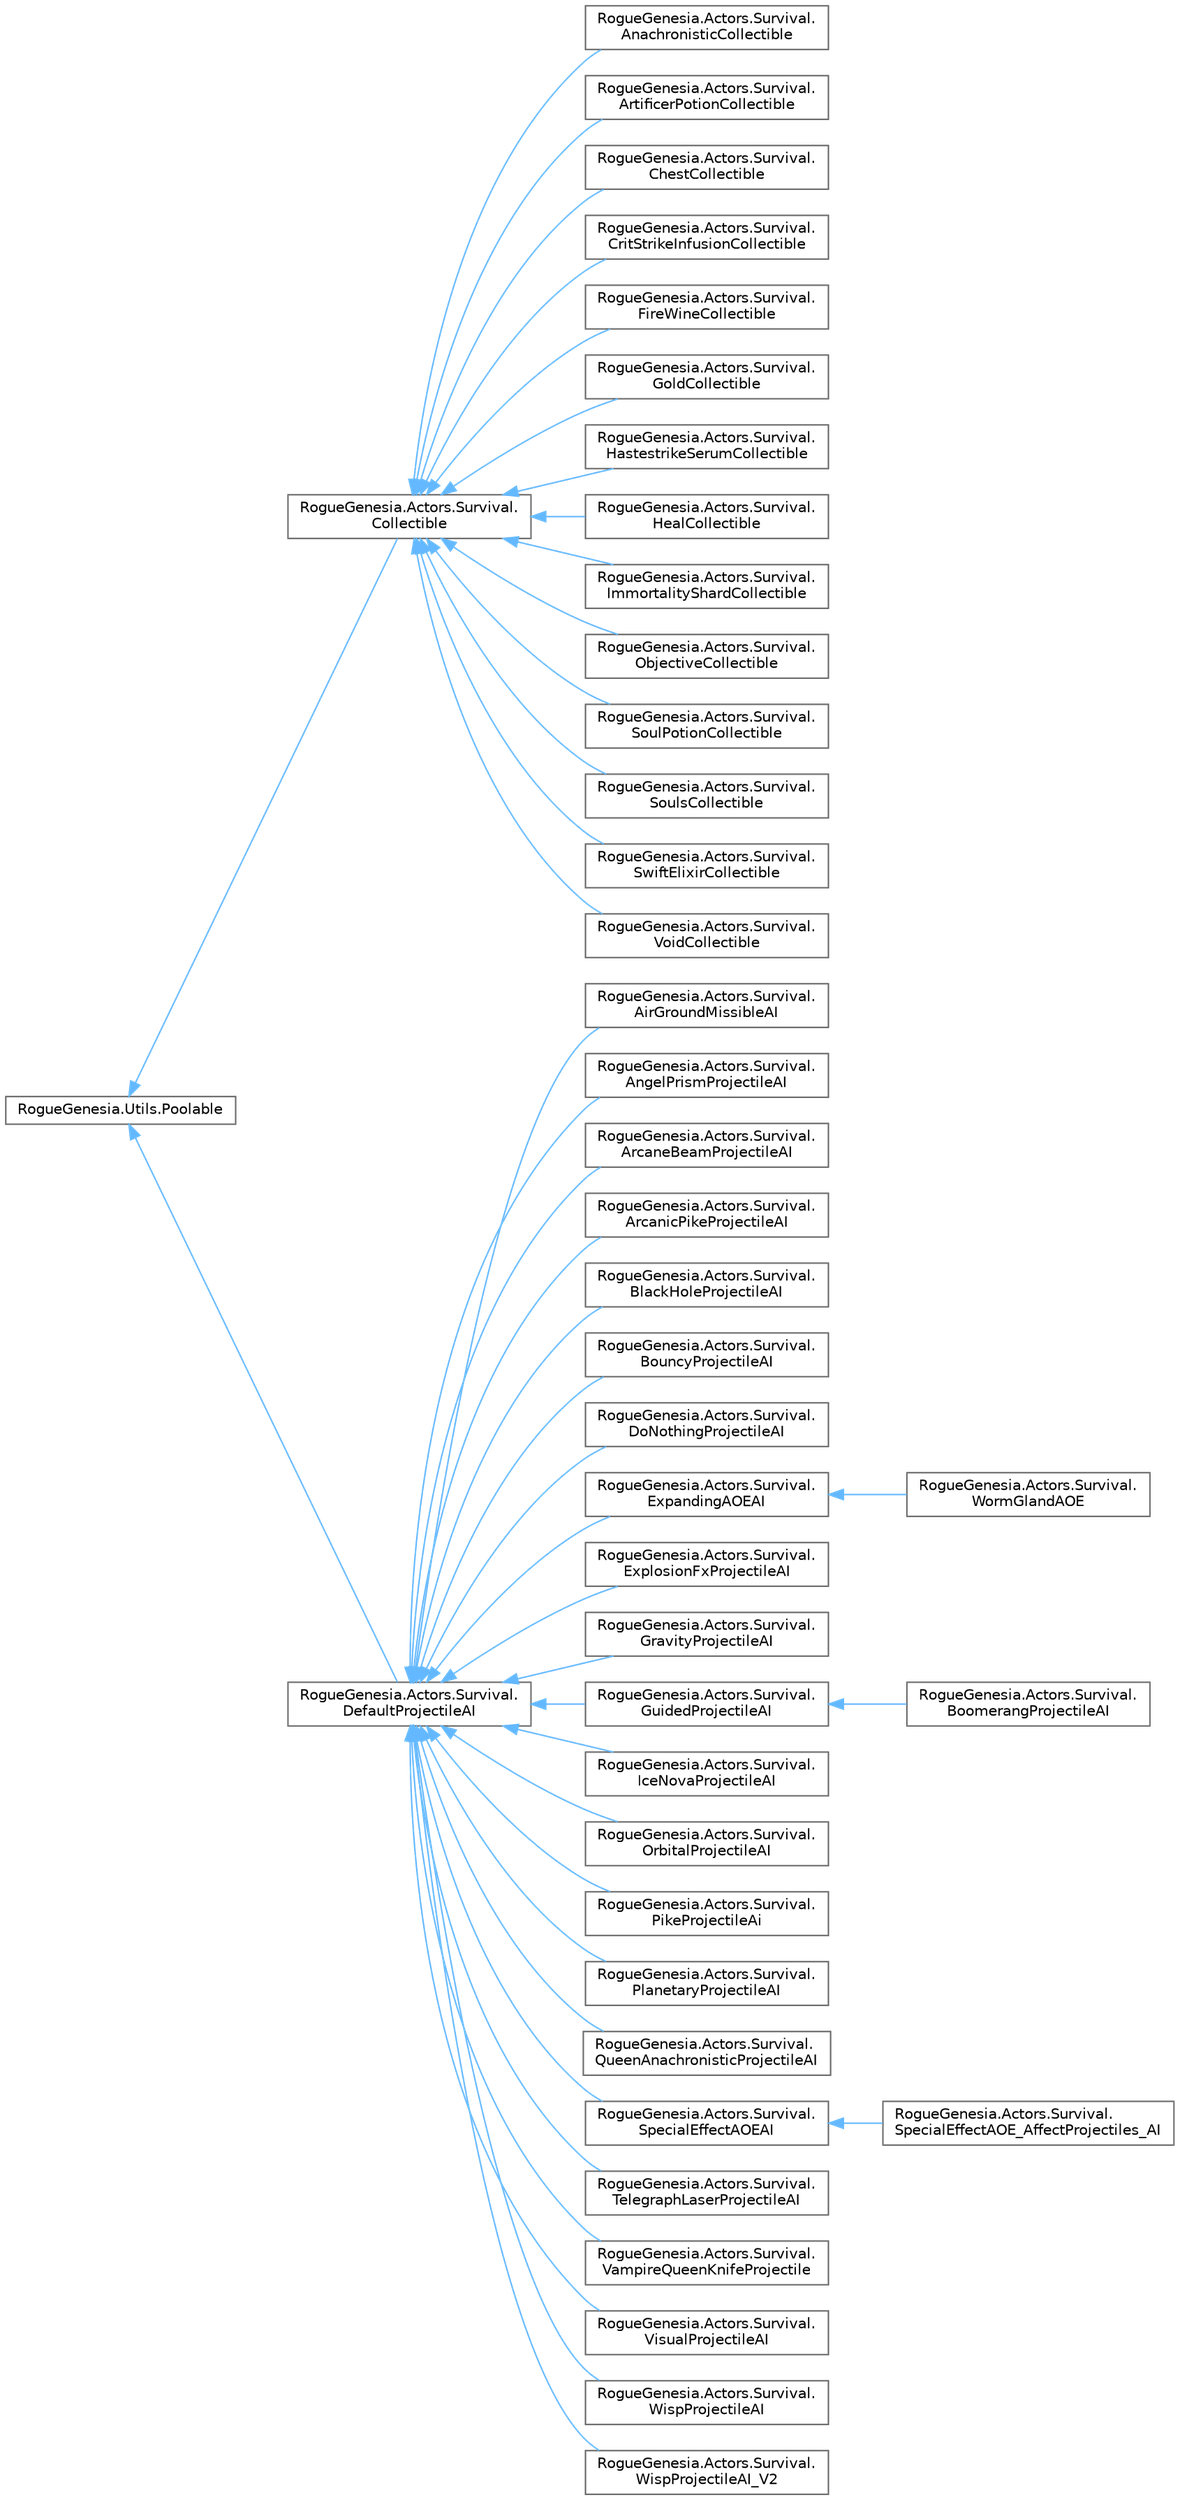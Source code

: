 digraph "Graphical Class Hierarchy"
{
 // LATEX_PDF_SIZE
  bgcolor="transparent";
  edge [fontname=Helvetica,fontsize=10,labelfontname=Helvetica,labelfontsize=10];
  node [fontname=Helvetica,fontsize=10,shape=box,height=0.2,width=0.4];
  rankdir="LR";
  Node0 [label="RogueGenesia.Utils.Poolable",height=0.2,width=0.4,color="grey40", fillcolor="white", style="filled",URL="$class_rogue_genesia_1_1_utils_1_1_poolable.html",tooltip=" "];
  Node0 -> Node1 [dir="back",color="steelblue1",style="solid"];
  Node1 [label="RogueGenesia.Actors.Survival.\lCollectible",height=0.2,width=0.4,color="grey40", fillcolor="white", style="filled",URL="$class_rogue_genesia_1_1_actors_1_1_survival_1_1_collectible.html",tooltip=" "];
  Node1 -> Node2 [dir="back",color="steelblue1",style="solid"];
  Node2 [label="RogueGenesia.Actors.Survival.\lAnachronisticCollectible",height=0.2,width=0.4,color="grey40", fillcolor="white", style="filled",URL="$class_rogue_genesia_1_1_actors_1_1_survival_1_1_anachronistic_collectible.html",tooltip=" "];
  Node1 -> Node3 [dir="back",color="steelblue1",style="solid"];
  Node3 [label="RogueGenesia.Actors.Survival.\lArtificerPotionCollectible",height=0.2,width=0.4,color="grey40", fillcolor="white", style="filled",URL="$class_rogue_genesia_1_1_actors_1_1_survival_1_1_artificer_potion_collectible.html",tooltip=" "];
  Node1 -> Node4 [dir="back",color="steelblue1",style="solid"];
  Node4 [label="RogueGenesia.Actors.Survival.\lChestCollectible",height=0.2,width=0.4,color="grey40", fillcolor="white", style="filled",URL="$class_rogue_genesia_1_1_actors_1_1_survival_1_1_chest_collectible.html",tooltip=" "];
  Node1 -> Node5 [dir="back",color="steelblue1",style="solid"];
  Node5 [label="RogueGenesia.Actors.Survival.\lCritStrikeInfusionCollectible",height=0.2,width=0.4,color="grey40", fillcolor="white", style="filled",URL="$class_rogue_genesia_1_1_actors_1_1_survival_1_1_crit_strike_infusion_collectible.html",tooltip=" "];
  Node1 -> Node6 [dir="back",color="steelblue1",style="solid"];
  Node6 [label="RogueGenesia.Actors.Survival.\lFireWineCollectible",height=0.2,width=0.4,color="grey40", fillcolor="white", style="filled",URL="$class_rogue_genesia_1_1_actors_1_1_survival_1_1_fire_wine_collectible.html",tooltip=" "];
  Node1 -> Node7 [dir="back",color="steelblue1",style="solid"];
  Node7 [label="RogueGenesia.Actors.Survival.\lGoldCollectible",height=0.2,width=0.4,color="grey40", fillcolor="white", style="filled",URL="$class_rogue_genesia_1_1_actors_1_1_survival_1_1_gold_collectible.html",tooltip=" "];
  Node1 -> Node8 [dir="back",color="steelblue1",style="solid"];
  Node8 [label="RogueGenesia.Actors.Survival.\lHastestrikeSerumCollectible",height=0.2,width=0.4,color="grey40", fillcolor="white", style="filled",URL="$class_rogue_genesia_1_1_actors_1_1_survival_1_1_hastestrike_serum_collectible.html",tooltip=" "];
  Node1 -> Node9 [dir="back",color="steelblue1",style="solid"];
  Node9 [label="RogueGenesia.Actors.Survival.\lHealCollectible",height=0.2,width=0.4,color="grey40", fillcolor="white", style="filled",URL="$class_rogue_genesia_1_1_actors_1_1_survival_1_1_heal_collectible.html",tooltip=" "];
  Node1 -> Node10 [dir="back",color="steelblue1",style="solid"];
  Node10 [label="RogueGenesia.Actors.Survival.\lImmortalityShardCollectible",height=0.2,width=0.4,color="grey40", fillcolor="white", style="filled",URL="$class_rogue_genesia_1_1_actors_1_1_survival_1_1_immortality_shard_collectible.html",tooltip=" "];
  Node1 -> Node11 [dir="back",color="steelblue1",style="solid"];
  Node11 [label="RogueGenesia.Actors.Survival.\lObjectiveCollectible",height=0.2,width=0.4,color="grey40", fillcolor="white", style="filled",URL="$class_rogue_genesia_1_1_actors_1_1_survival_1_1_objective_collectible.html",tooltip=" "];
  Node1 -> Node12 [dir="back",color="steelblue1",style="solid"];
  Node12 [label="RogueGenesia.Actors.Survival.\lSoulPotionCollectible",height=0.2,width=0.4,color="grey40", fillcolor="white", style="filled",URL="$class_rogue_genesia_1_1_actors_1_1_survival_1_1_soul_potion_collectible.html",tooltip=" "];
  Node1 -> Node13 [dir="back",color="steelblue1",style="solid"];
  Node13 [label="RogueGenesia.Actors.Survival.\lSoulsCollectible",height=0.2,width=0.4,color="grey40", fillcolor="white", style="filled",URL="$class_rogue_genesia_1_1_actors_1_1_survival_1_1_souls_collectible.html",tooltip=" "];
  Node1 -> Node14 [dir="back",color="steelblue1",style="solid"];
  Node14 [label="RogueGenesia.Actors.Survival.\lSwiftElixirCollectible",height=0.2,width=0.4,color="grey40", fillcolor="white", style="filled",URL="$class_rogue_genesia_1_1_actors_1_1_survival_1_1_swift_elixir_collectible.html",tooltip=" "];
  Node1 -> Node15 [dir="back",color="steelblue1",style="solid"];
  Node15 [label="RogueGenesia.Actors.Survival.\lVoidCollectible",height=0.2,width=0.4,color="grey40", fillcolor="white", style="filled",URL="$class_rogue_genesia_1_1_actors_1_1_survival_1_1_void_collectible.html",tooltip=" "];
  Node0 -> Node16 [dir="back",color="steelblue1",style="solid"];
  Node16 [label="RogueGenesia.Actors.Survival.\lDefaultProjectileAI",height=0.2,width=0.4,color="grey40", fillcolor="white", style="filled",URL="$class_rogue_genesia_1_1_actors_1_1_survival_1_1_default_projectile_a_i.html",tooltip=" "];
  Node16 -> Node17 [dir="back",color="steelblue1",style="solid"];
  Node17 [label="RogueGenesia.Actors.Survival.\lAirGroundMissibleAI",height=0.2,width=0.4,color="grey40", fillcolor="white", style="filled",URL="$class_rogue_genesia_1_1_actors_1_1_survival_1_1_air_ground_missible_a_i.html",tooltip=" "];
  Node16 -> Node18 [dir="back",color="steelblue1",style="solid"];
  Node18 [label="RogueGenesia.Actors.Survival.\lAngelPrismProjectileAI",height=0.2,width=0.4,color="grey40", fillcolor="white", style="filled",URL="$class_rogue_genesia_1_1_actors_1_1_survival_1_1_angel_prism_projectile_a_i.html",tooltip=" "];
  Node16 -> Node19 [dir="back",color="steelblue1",style="solid"];
  Node19 [label="RogueGenesia.Actors.Survival.\lArcaneBeamProjectileAI",height=0.2,width=0.4,color="grey40", fillcolor="white", style="filled",URL="$class_rogue_genesia_1_1_actors_1_1_survival_1_1_arcane_beam_projectile_a_i.html",tooltip=" "];
  Node16 -> Node20 [dir="back",color="steelblue1",style="solid"];
  Node20 [label="RogueGenesia.Actors.Survival.\lArcanicPikeProjectileAI",height=0.2,width=0.4,color="grey40", fillcolor="white", style="filled",URL="$class_rogue_genesia_1_1_actors_1_1_survival_1_1_arcanic_pike_projectile_a_i.html",tooltip=" "];
  Node16 -> Node21 [dir="back",color="steelblue1",style="solid"];
  Node21 [label="RogueGenesia.Actors.Survival.\lBlackHoleProjectileAI",height=0.2,width=0.4,color="grey40", fillcolor="white", style="filled",URL="$class_rogue_genesia_1_1_actors_1_1_survival_1_1_black_hole_projectile_a_i.html",tooltip=" "];
  Node16 -> Node22 [dir="back",color="steelblue1",style="solid"];
  Node22 [label="RogueGenesia.Actors.Survival.\lBouncyProjectileAI",height=0.2,width=0.4,color="grey40", fillcolor="white", style="filled",URL="$class_rogue_genesia_1_1_actors_1_1_survival_1_1_bouncy_projectile_a_i.html",tooltip=" "];
  Node16 -> Node23 [dir="back",color="steelblue1",style="solid"];
  Node23 [label="RogueGenesia.Actors.Survival.\lDoNothingProjectileAI",height=0.2,width=0.4,color="grey40", fillcolor="white", style="filled",URL="$class_rogue_genesia_1_1_actors_1_1_survival_1_1_do_nothing_projectile_a_i.html",tooltip=" "];
  Node16 -> Node24 [dir="back",color="steelblue1",style="solid"];
  Node24 [label="RogueGenesia.Actors.Survival.\lExpandingAOEAI",height=0.2,width=0.4,color="grey40", fillcolor="white", style="filled",URL="$class_rogue_genesia_1_1_actors_1_1_survival_1_1_expanding_a_o_e_a_i.html",tooltip=" "];
  Node24 -> Node25 [dir="back",color="steelblue1",style="solid"];
  Node25 [label="RogueGenesia.Actors.Survival.\lWormGlandAOE",height=0.2,width=0.4,color="grey40", fillcolor="white", style="filled",URL="$class_rogue_genesia_1_1_actors_1_1_survival_1_1_worm_gland_a_o_e.html",tooltip=" "];
  Node16 -> Node26 [dir="back",color="steelblue1",style="solid"];
  Node26 [label="RogueGenesia.Actors.Survival.\lExplosionFxProjectileAI",height=0.2,width=0.4,color="grey40", fillcolor="white", style="filled",URL="$class_rogue_genesia_1_1_actors_1_1_survival_1_1_explosion_fx_projectile_a_i.html",tooltip=" "];
  Node16 -> Node27 [dir="back",color="steelblue1",style="solid"];
  Node27 [label="RogueGenesia.Actors.Survival.\lGravityProjectileAI",height=0.2,width=0.4,color="grey40", fillcolor="white", style="filled",URL="$class_rogue_genesia_1_1_actors_1_1_survival_1_1_gravity_projectile_a_i.html",tooltip=" "];
  Node16 -> Node28 [dir="back",color="steelblue1",style="solid"];
  Node28 [label="RogueGenesia.Actors.Survival.\lGuidedProjectileAI",height=0.2,width=0.4,color="grey40", fillcolor="white", style="filled",URL="$class_rogue_genesia_1_1_actors_1_1_survival_1_1_guided_projectile_a_i.html",tooltip=" "];
  Node28 -> Node29 [dir="back",color="steelblue1",style="solid"];
  Node29 [label="RogueGenesia.Actors.Survival.\lBoomerangProjectileAI",height=0.2,width=0.4,color="grey40", fillcolor="white", style="filled",URL="$class_rogue_genesia_1_1_actors_1_1_survival_1_1_boomerang_projectile_a_i.html",tooltip=" "];
  Node16 -> Node30 [dir="back",color="steelblue1",style="solid"];
  Node30 [label="RogueGenesia.Actors.Survival.\lIceNovaProjectileAI",height=0.2,width=0.4,color="grey40", fillcolor="white", style="filled",URL="$class_rogue_genesia_1_1_actors_1_1_survival_1_1_ice_nova_projectile_a_i.html",tooltip=" "];
  Node16 -> Node31 [dir="back",color="steelblue1",style="solid"];
  Node31 [label="RogueGenesia.Actors.Survival.\lOrbitalProjectileAI",height=0.2,width=0.4,color="grey40", fillcolor="white", style="filled",URL="$class_rogue_genesia_1_1_actors_1_1_survival_1_1_orbital_projectile_a_i.html",tooltip=" "];
  Node16 -> Node32 [dir="back",color="steelblue1",style="solid"];
  Node32 [label="RogueGenesia.Actors.Survival.\lPikeProjectileAi",height=0.2,width=0.4,color="grey40", fillcolor="white", style="filled",URL="$class_rogue_genesia_1_1_actors_1_1_survival_1_1_pike_projectile_ai.html",tooltip=" "];
  Node16 -> Node33 [dir="back",color="steelblue1",style="solid"];
  Node33 [label="RogueGenesia.Actors.Survival.\lPlanetaryProjectileAI",height=0.2,width=0.4,color="grey40", fillcolor="white", style="filled",URL="$class_rogue_genesia_1_1_actors_1_1_survival_1_1_planetary_projectile_a_i.html",tooltip=" "];
  Node16 -> Node34 [dir="back",color="steelblue1",style="solid"];
  Node34 [label="RogueGenesia.Actors.Survival.\lQueenAnachronisticProjectileAI",height=0.2,width=0.4,color="grey40", fillcolor="white", style="filled",URL="$class_rogue_genesia_1_1_actors_1_1_survival_1_1_queen_anachronistic_projectile_a_i.html",tooltip=" "];
  Node16 -> Node35 [dir="back",color="steelblue1",style="solid"];
  Node35 [label="RogueGenesia.Actors.Survival.\lSpecialEffectAOEAI",height=0.2,width=0.4,color="grey40", fillcolor="white", style="filled",URL="$class_rogue_genesia_1_1_actors_1_1_survival_1_1_special_effect_a_o_e_a_i.html",tooltip=" "];
  Node35 -> Node36 [dir="back",color="steelblue1",style="solid"];
  Node36 [label="RogueGenesia.Actors.Survival.\lSpecialEffectAOE_AffectProjectiles_AI",height=0.2,width=0.4,color="grey40", fillcolor="white", style="filled",URL="$class_rogue_genesia_1_1_actors_1_1_survival_1_1_special_effect_a_o_e___affect_projectiles___a_i.html",tooltip=" "];
  Node16 -> Node37 [dir="back",color="steelblue1",style="solid"];
  Node37 [label="RogueGenesia.Actors.Survival.\lTelegraphLaserProjectileAI",height=0.2,width=0.4,color="grey40", fillcolor="white", style="filled",URL="$class_rogue_genesia_1_1_actors_1_1_survival_1_1_telegraph_laser_projectile_a_i.html",tooltip=" "];
  Node16 -> Node38 [dir="back",color="steelblue1",style="solid"];
  Node38 [label="RogueGenesia.Actors.Survival.\lVampireQueenKnifeProjectile",height=0.2,width=0.4,color="grey40", fillcolor="white", style="filled",URL="$class_rogue_genesia_1_1_actors_1_1_survival_1_1_vampire_queen_knife_projectile.html",tooltip=" "];
  Node16 -> Node39 [dir="back",color="steelblue1",style="solid"];
  Node39 [label="RogueGenesia.Actors.Survival.\lVisualProjectileAI",height=0.2,width=0.4,color="grey40", fillcolor="white", style="filled",URL="$class_rogue_genesia_1_1_actors_1_1_survival_1_1_visual_projectile_a_i.html",tooltip=" "];
  Node16 -> Node40 [dir="back",color="steelblue1",style="solid"];
  Node40 [label="RogueGenesia.Actors.Survival.\lWispProjectileAI",height=0.2,width=0.4,color="grey40", fillcolor="white", style="filled",URL="$class_rogue_genesia_1_1_actors_1_1_survival_1_1_wisp_projectile_a_i.html",tooltip=" "];
  Node16 -> Node41 [dir="back",color="steelblue1",style="solid"];
  Node41 [label="RogueGenesia.Actors.Survival.\lWispProjectileAI_V2",height=0.2,width=0.4,color="grey40", fillcolor="white", style="filled",URL="$class_rogue_genesia_1_1_actors_1_1_survival_1_1_wisp_projectile_a_i___v2.html",tooltip=" "];
}
